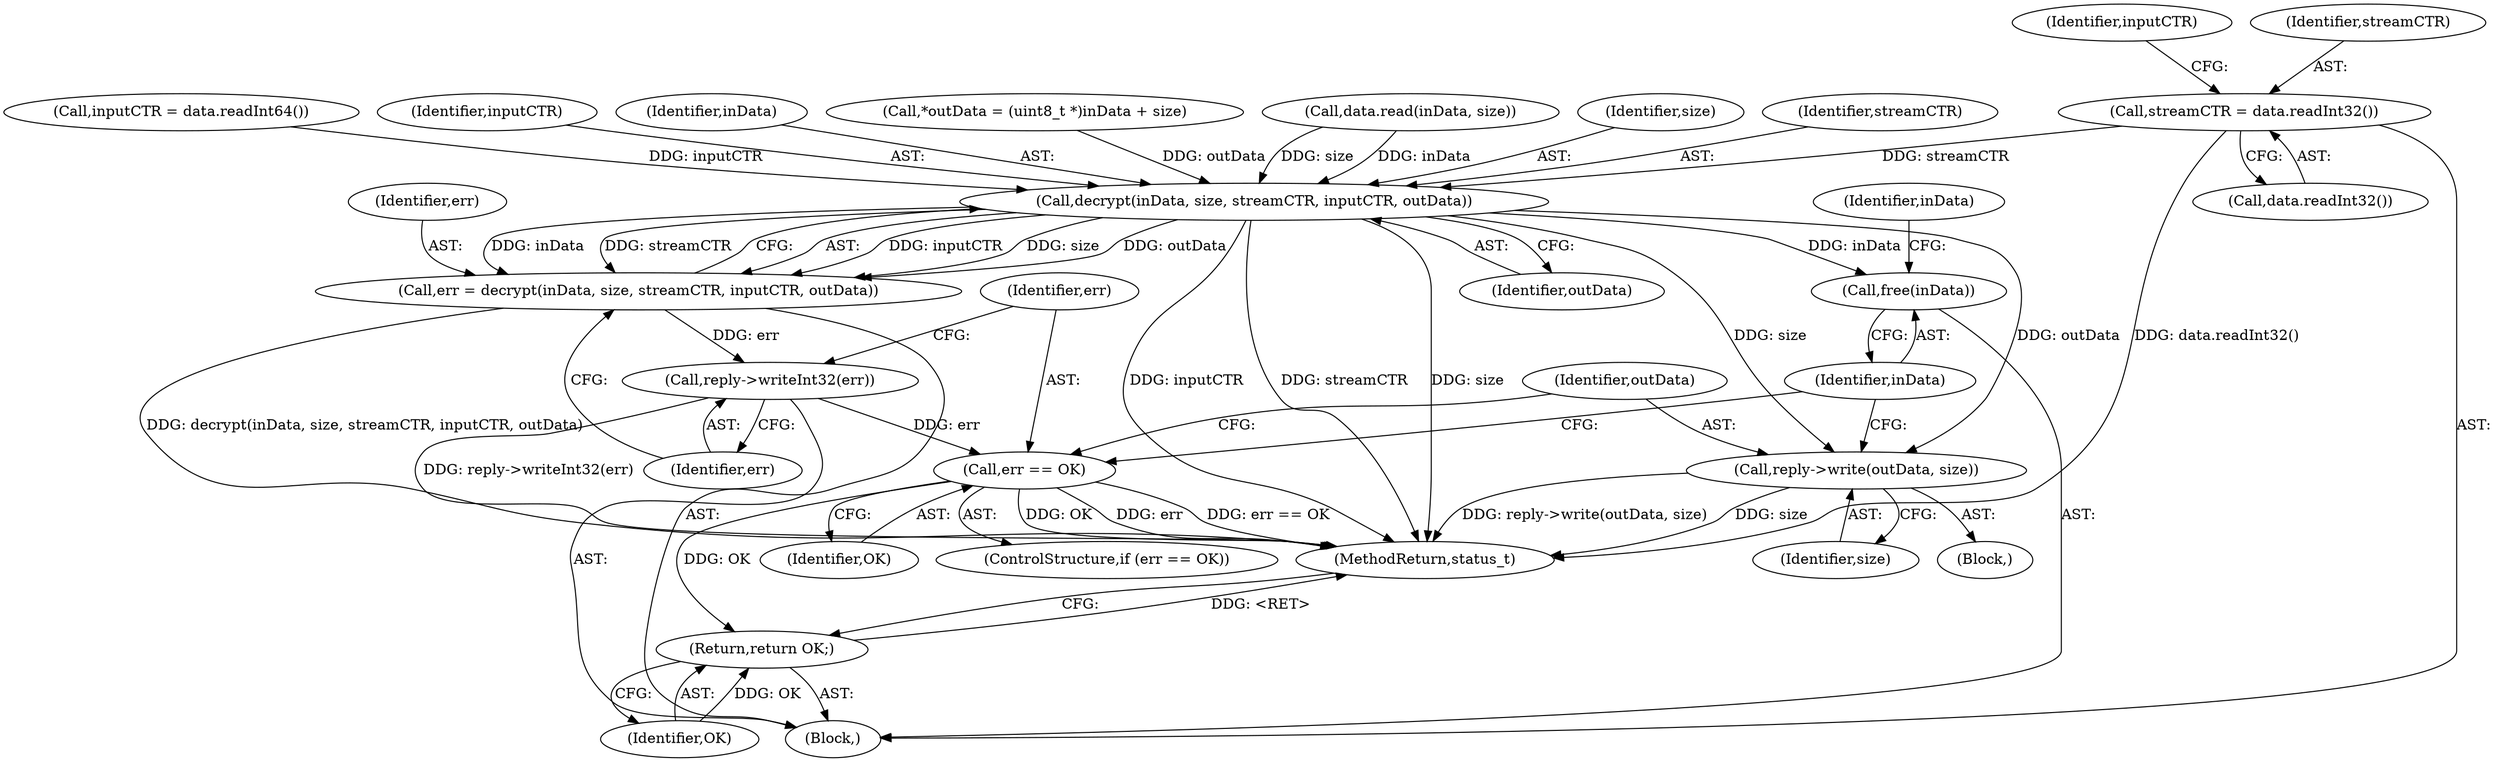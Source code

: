 digraph "0_Android_c82e31a7039a03dca7b37c65b7890ba5c1e18ced@API" {
"1000359" [label="(Call,streamCTR = data.readInt32())"];
"1000369" [label="(Call,decrypt(inData, size, streamCTR, inputCTR, outData))"];
"1000367" [label="(Call,err = decrypt(inData, size, streamCTR, inputCTR, outData))"];
"1000375" [label="(Call,reply->writeInt32(err))"];
"1000378" [label="(Call,err == OK)"];
"1000392" [label="(Return,return OK;)"];
"1000382" [label="(Call,reply->write(outData, size))"];
"1000385" [label="(Call,free(inData))"];
"1000369" [label="(Call,decrypt(inData, size, streamCTR, inputCTR, outData))"];
"1000392" [label="(Return,return OK;)"];
"1000388" [label="(Identifier,inData)"];
"1000380" [label="(Identifier,OK)"];
"1000355" [label="(Call,data.read(inData, size))"];
"1000367" [label="(Call,err = decrypt(inData, size, streamCTR, inputCTR, outData))"];
"1000385" [label="(Call,free(inData))"];
"1000393" [label="(Identifier,OK)"];
"1000374" [label="(Identifier,outData)"];
"1000368" [label="(Identifier,err)"];
"1000314" [label="(Block,)"];
"1000376" [label="(Identifier,err)"];
"1000361" [label="(Call,data.readInt32())"];
"1000359" [label="(Call,streamCTR = data.readInt32())"];
"1000375" [label="(Call,reply->writeInt32(err))"];
"1000371" [label="(Identifier,size)"];
"1000382" [label="(Call,reply->write(outData, size))"];
"1000377" [label="(ControlStructure,if (err == OK))"];
"1000381" [label="(Block,)"];
"1000372" [label="(Identifier,streamCTR)"];
"1000364" [label="(Identifier,inputCTR)"];
"1000379" [label="(Identifier,err)"];
"1000363" [label="(Call,inputCTR = data.readInt64())"];
"1000373" [label="(Identifier,inputCTR)"];
"1000378" [label="(Call,err == OK)"];
"1000370" [label="(Identifier,inData)"];
"1000386" [label="(Identifier,inData)"];
"1000384" [label="(Identifier,size)"];
"1000383" [label="(Identifier,outData)"];
"1000360" [label="(Identifier,streamCTR)"];
"1000348" [label="(Call,*outData = (uint8_t *)inData + size)"];
"1000401" [label="(MethodReturn,status_t)"];
"1000359" -> "1000314"  [label="AST: "];
"1000359" -> "1000361"  [label="CFG: "];
"1000360" -> "1000359"  [label="AST: "];
"1000361" -> "1000359"  [label="AST: "];
"1000364" -> "1000359"  [label="CFG: "];
"1000359" -> "1000401"  [label="DDG: data.readInt32()"];
"1000359" -> "1000369"  [label="DDG: streamCTR"];
"1000369" -> "1000367"  [label="AST: "];
"1000369" -> "1000374"  [label="CFG: "];
"1000370" -> "1000369"  [label="AST: "];
"1000371" -> "1000369"  [label="AST: "];
"1000372" -> "1000369"  [label="AST: "];
"1000373" -> "1000369"  [label="AST: "];
"1000374" -> "1000369"  [label="AST: "];
"1000367" -> "1000369"  [label="CFG: "];
"1000369" -> "1000401"  [label="DDG: inputCTR"];
"1000369" -> "1000401"  [label="DDG: streamCTR"];
"1000369" -> "1000401"  [label="DDG: size"];
"1000369" -> "1000367"  [label="DDG: inputCTR"];
"1000369" -> "1000367"  [label="DDG: size"];
"1000369" -> "1000367"  [label="DDG: outData"];
"1000369" -> "1000367"  [label="DDG: inData"];
"1000369" -> "1000367"  [label="DDG: streamCTR"];
"1000355" -> "1000369"  [label="DDG: inData"];
"1000355" -> "1000369"  [label="DDG: size"];
"1000363" -> "1000369"  [label="DDG: inputCTR"];
"1000348" -> "1000369"  [label="DDG: outData"];
"1000369" -> "1000382"  [label="DDG: outData"];
"1000369" -> "1000382"  [label="DDG: size"];
"1000369" -> "1000385"  [label="DDG: inData"];
"1000367" -> "1000314"  [label="AST: "];
"1000368" -> "1000367"  [label="AST: "];
"1000376" -> "1000367"  [label="CFG: "];
"1000367" -> "1000401"  [label="DDG: decrypt(inData, size, streamCTR, inputCTR, outData)"];
"1000367" -> "1000375"  [label="DDG: err"];
"1000375" -> "1000314"  [label="AST: "];
"1000375" -> "1000376"  [label="CFG: "];
"1000376" -> "1000375"  [label="AST: "];
"1000379" -> "1000375"  [label="CFG: "];
"1000375" -> "1000401"  [label="DDG: reply->writeInt32(err)"];
"1000375" -> "1000378"  [label="DDG: err"];
"1000378" -> "1000377"  [label="AST: "];
"1000378" -> "1000380"  [label="CFG: "];
"1000379" -> "1000378"  [label="AST: "];
"1000380" -> "1000378"  [label="AST: "];
"1000383" -> "1000378"  [label="CFG: "];
"1000386" -> "1000378"  [label="CFG: "];
"1000378" -> "1000401"  [label="DDG: OK"];
"1000378" -> "1000401"  [label="DDG: err"];
"1000378" -> "1000401"  [label="DDG: err == OK"];
"1000378" -> "1000392"  [label="DDG: OK"];
"1000392" -> "1000314"  [label="AST: "];
"1000392" -> "1000393"  [label="CFG: "];
"1000393" -> "1000392"  [label="AST: "];
"1000401" -> "1000392"  [label="CFG: "];
"1000392" -> "1000401"  [label="DDG: <RET>"];
"1000393" -> "1000392"  [label="DDG: OK"];
"1000382" -> "1000381"  [label="AST: "];
"1000382" -> "1000384"  [label="CFG: "];
"1000383" -> "1000382"  [label="AST: "];
"1000384" -> "1000382"  [label="AST: "];
"1000386" -> "1000382"  [label="CFG: "];
"1000382" -> "1000401"  [label="DDG: size"];
"1000382" -> "1000401"  [label="DDG: reply->write(outData, size)"];
"1000385" -> "1000314"  [label="AST: "];
"1000385" -> "1000386"  [label="CFG: "];
"1000386" -> "1000385"  [label="AST: "];
"1000388" -> "1000385"  [label="CFG: "];
}
